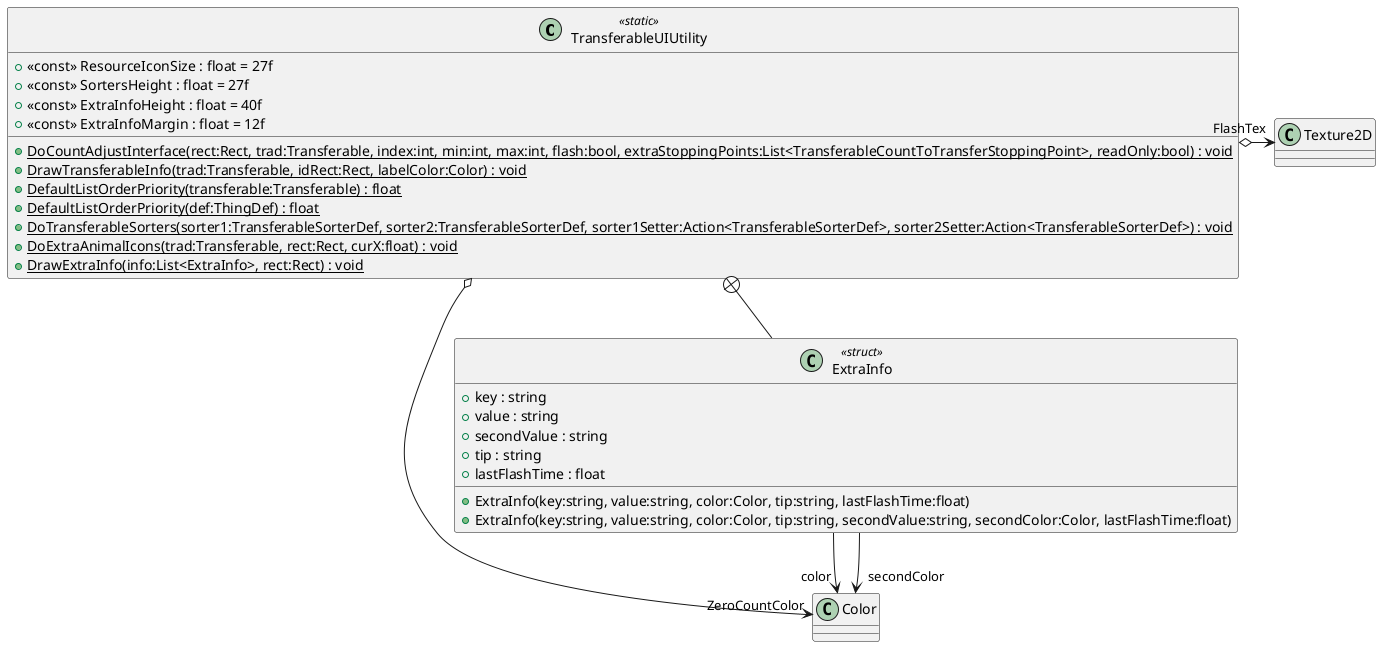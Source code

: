 @startuml
class TransferableUIUtility <<static>> {
    + <<const>> ResourceIconSize : float = 27f
    + <<const>> SortersHeight : float = 27f
    + <<const>> ExtraInfoHeight : float = 40f
    + <<const>> ExtraInfoMargin : float = 12f
    + {static} DoCountAdjustInterface(rect:Rect, trad:Transferable, index:int, min:int, max:int, flash:bool, extraStoppingPoints:List<TransferableCountToTransferStoppingPoint>, readOnly:bool) : void
    + {static} DrawTransferableInfo(trad:Transferable, idRect:Rect, labelColor:Color) : void
    + {static} DefaultListOrderPriority(transferable:Transferable) : float
    + {static} DefaultListOrderPriority(def:ThingDef) : float
    + {static} DoTransferableSorters(sorter1:TransferableSorterDef, sorter2:TransferableSorterDef, sorter1Setter:Action<TransferableSorterDef>, sorter2Setter:Action<TransferableSorterDef>) : void
    + {static} DoExtraAnimalIcons(trad:Transferable, rect:Rect, curX:float) : void
    + {static} DrawExtraInfo(info:List<ExtraInfo>, rect:Rect) : void
}
class ExtraInfo <<struct>> {
    + key : string
    + value : string
    + secondValue : string
    + tip : string
    + lastFlashTime : float
    + ExtraInfo(key:string, value:string, color:Color, tip:string, lastFlashTime:float)
    + ExtraInfo(key:string, value:string, color:Color, tip:string, secondValue:string, secondColor:Color, lastFlashTime:float)
}
TransferableUIUtility o-> "ZeroCountColor" Color
TransferableUIUtility o-> "FlashTex" Texture2D
TransferableUIUtility +-- ExtraInfo
ExtraInfo --> "color" Color
ExtraInfo --> "secondColor" Color
@enduml
